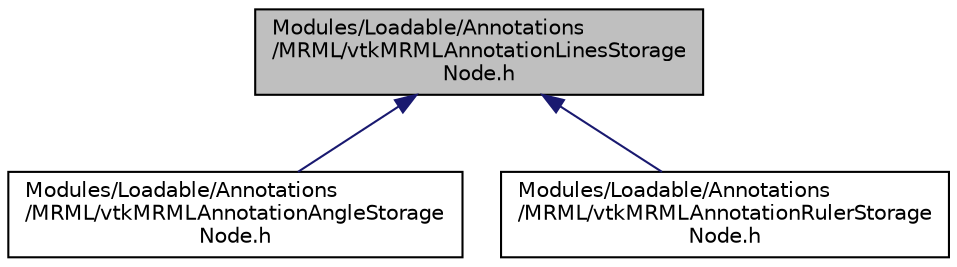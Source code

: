 digraph "Modules/Loadable/Annotations/MRML/vtkMRMLAnnotationLinesStorageNode.h"
{
  bgcolor="transparent";
  edge [fontname="Helvetica",fontsize="10",labelfontname="Helvetica",labelfontsize="10"];
  node [fontname="Helvetica",fontsize="10",shape=record];
  Node22 [label="Modules/Loadable/Annotations\l/MRML/vtkMRMLAnnotationLinesStorage\lNode.h",height=0.2,width=0.4,color="black", fillcolor="grey75", style="filled", fontcolor="black"];
  Node22 -> Node23 [dir="back",color="midnightblue",fontsize="10",style="solid",fontname="Helvetica"];
  Node23 [label="Modules/Loadable/Annotations\l/MRML/vtkMRMLAnnotationAngleStorage\lNode.h",height=0.2,width=0.4,color="black",URL="$vtkMRMLAnnotationAngleStorageNode_8h.html"];
  Node22 -> Node24 [dir="back",color="midnightblue",fontsize="10",style="solid",fontname="Helvetica"];
  Node24 [label="Modules/Loadable/Annotations\l/MRML/vtkMRMLAnnotationRulerStorage\lNode.h",height=0.2,width=0.4,color="black",URL="$vtkMRMLAnnotationRulerStorageNode_8h.html"];
}
